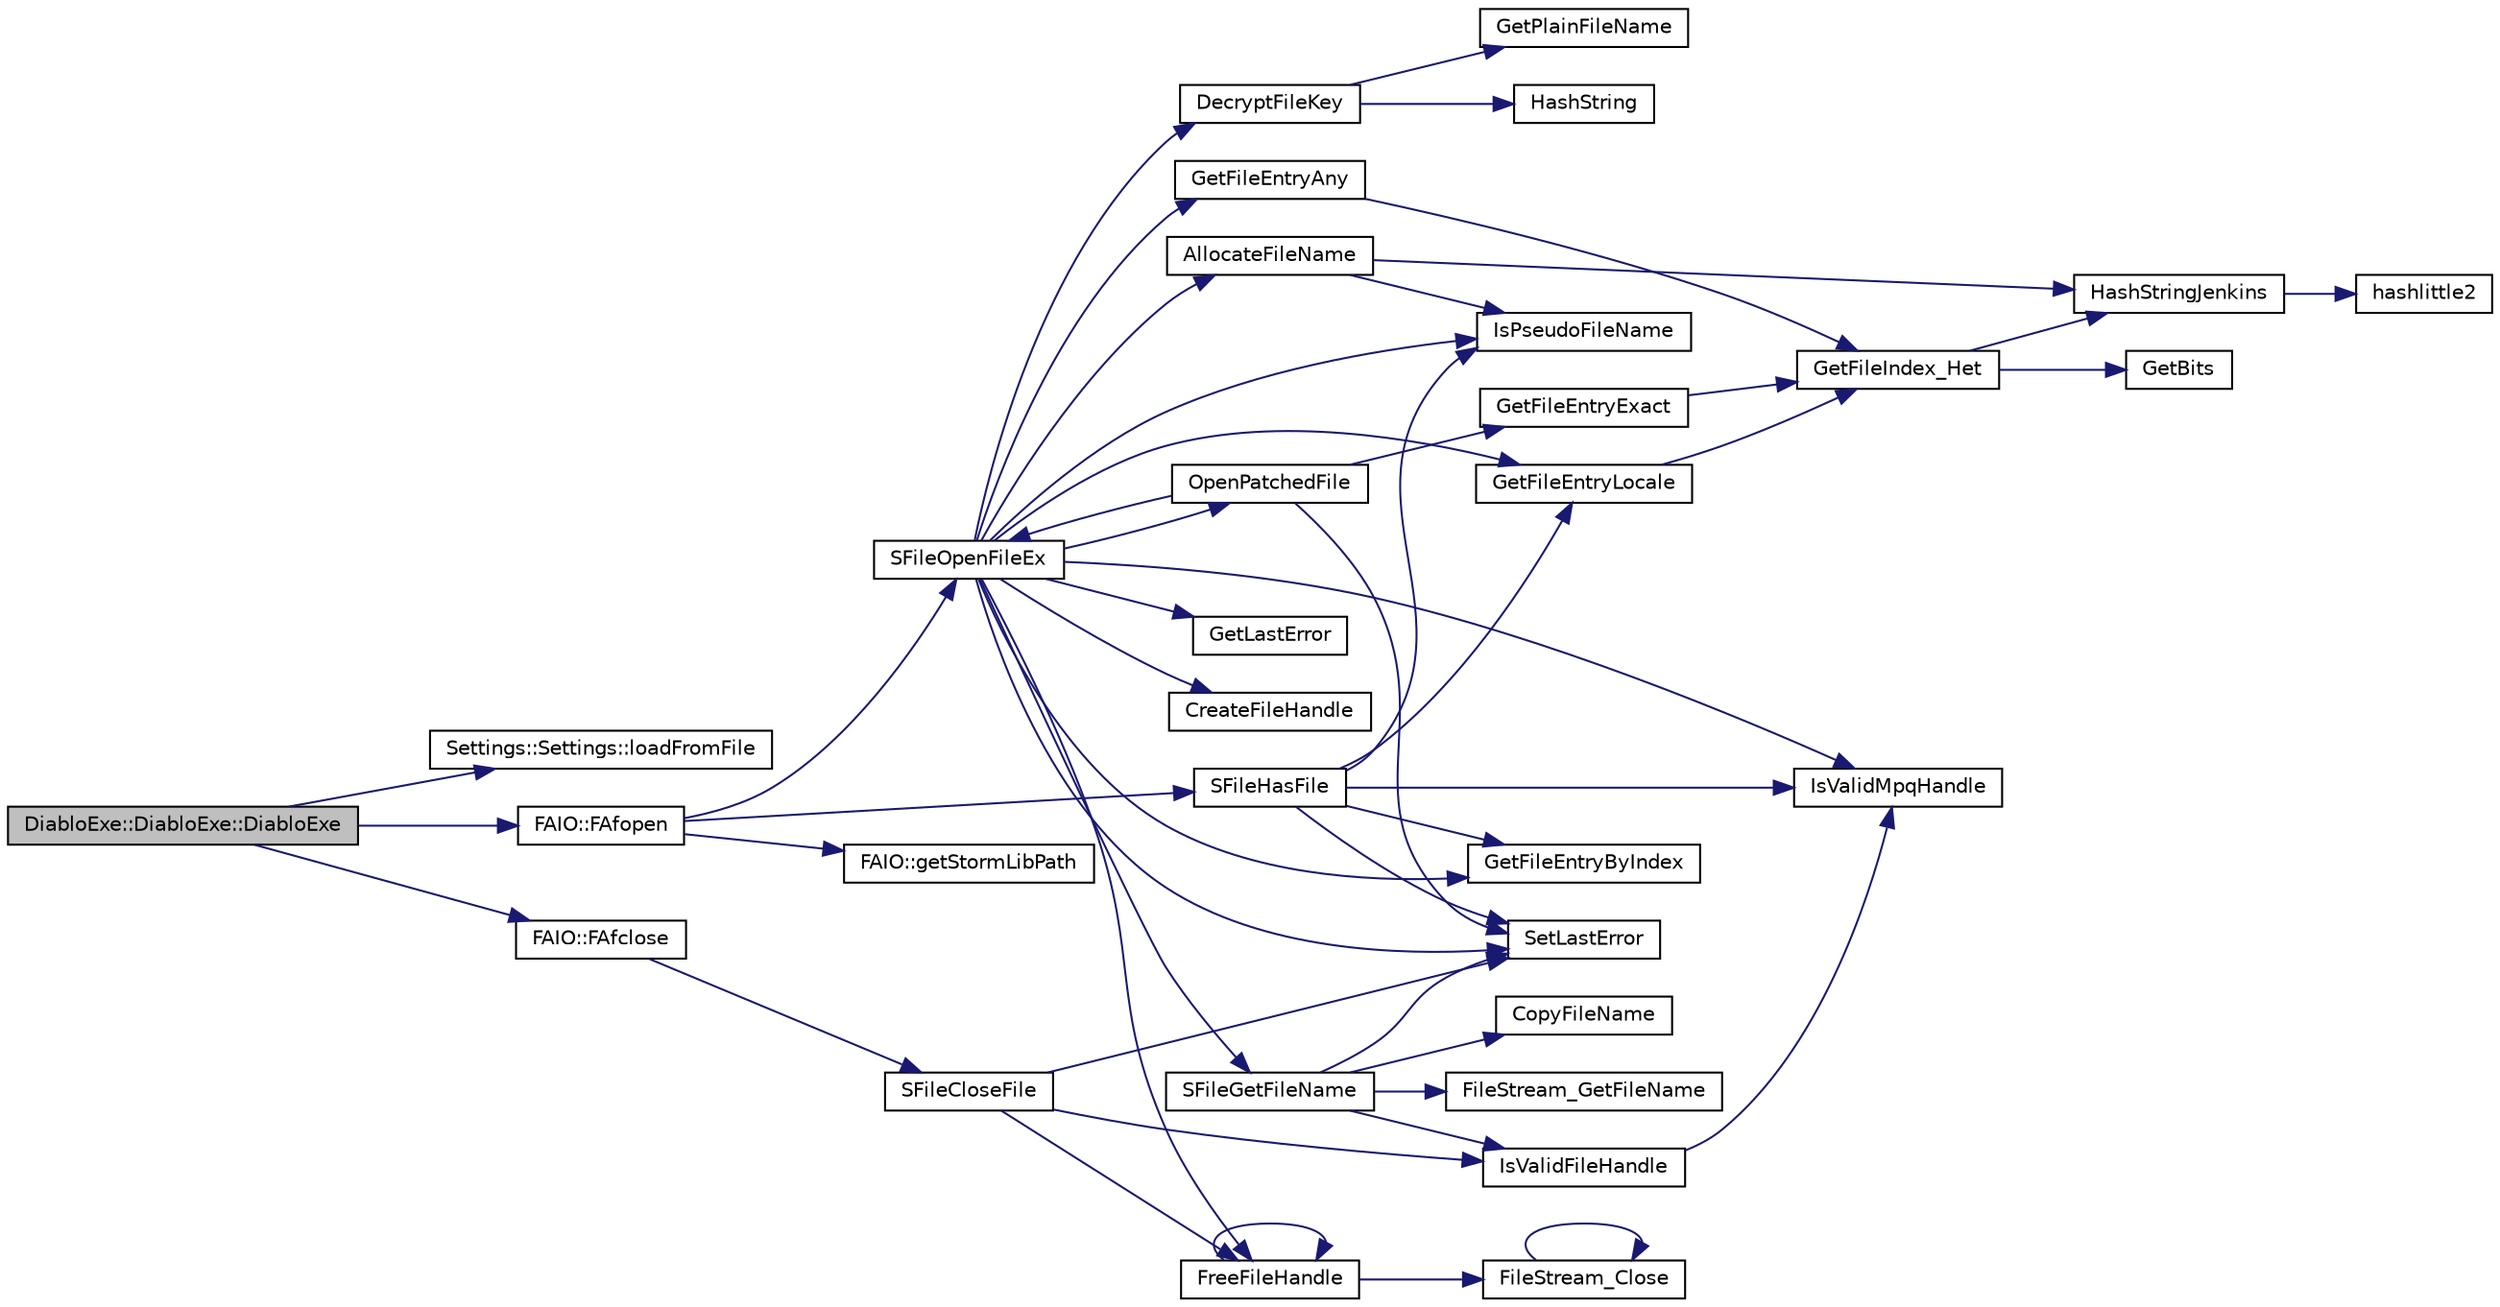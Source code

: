 digraph G
{
  edge [fontname="Helvetica",fontsize="10",labelfontname="Helvetica",labelfontsize="10"];
  node [fontname="Helvetica",fontsize="10",shape=record];
  rankdir="LR";
  Node1 [label="DiabloExe::DiabloExe::DiabloExe",height=0.2,width=0.4,color="black", fillcolor="grey75", style="filled" fontcolor="black"];
  Node1 -> Node2 [color="midnightblue",fontsize="10",style="solid",fontname="Helvetica"];
  Node2 [label="Settings::Settings::loadFromFile",height=0.2,width=0.4,color="black", fillcolor="white", style="filled",URL="$class_settings_1_1_settings.html#aa1bd46b374b1279a3f4d66b2e01ab03c"];
  Node1 -> Node3 [color="midnightblue",fontsize="10",style="solid",fontname="Helvetica"];
  Node3 [label="FAIO::FAfopen",height=0.2,width=0.4,color="black", fillcolor="white", style="filled",URL="$namespace_f_a_i_o.html#a19fa8e6274a04bdeb5c54d1552e6248e"];
  Node3 -> Node4 [color="midnightblue",fontsize="10",style="solid",fontname="Helvetica"];
  Node4 [label="FAIO::getStormLibPath",height=0.2,width=0.4,color="black", fillcolor="white", style="filled",URL="$namespace_f_a_i_o.html#a96e8681bec0c217e0af771edd596d551"];
  Node3 -> Node5 [color="midnightblue",fontsize="10",style="solid",fontname="Helvetica"];
  Node5 [label="SFileHasFile",height=0.2,width=0.4,color="black", fillcolor="white", style="filled",URL="$_s_file_open_file_ex_8cpp.html#a7fb756b76326ffec7dbe07e4167490c0"];
  Node5 -> Node6 [color="midnightblue",fontsize="10",style="solid",fontname="Helvetica"];
  Node6 [label="IsValidMpqHandle",height=0.2,width=0.4,color="black", fillcolor="white", style="filled",URL="$_s_base_common_8cpp.html#a67882fdf8d424efbb6b2e1f748583a66"];
  Node5 -> Node7 [color="midnightblue",fontsize="10",style="solid",fontname="Helvetica"];
  Node7 [label="IsPseudoFileName",height=0.2,width=0.4,color="black", fillcolor="white", style="filled",URL="$_s_base_common_8cpp.html#ad01c4c290fa6caebc77053dbc12c1070"];
  Node5 -> Node8 [color="midnightblue",fontsize="10",style="solid",fontname="Helvetica"];
  Node8 [label="GetFileEntryLocale",height=0.2,width=0.4,color="black", fillcolor="white", style="filled",URL="$_s_base_file_table_8cpp.html#a7347ab3dd849dcc0350e1ca8d83af6b3"];
  Node8 -> Node9 [color="midnightblue",fontsize="10",style="solid",fontname="Helvetica"];
  Node9 [label="GetFileIndex_Het",height=0.2,width=0.4,color="black", fillcolor="white", style="filled",URL="$_s_base_file_table_8cpp.html#acf04d5326a7dd5e0c5d82598f8e76a50"];
  Node9 -> Node10 [color="midnightblue",fontsize="10",style="solid",fontname="Helvetica"];
  Node10 [label="HashStringJenkins",height=0.2,width=0.4,color="black", fillcolor="white", style="filled",URL="$_s_base_common_8cpp.html#a7c410e53e1793314064827d095ba86ce"];
  Node10 -> Node11 [color="midnightblue",fontsize="10",style="solid",fontname="Helvetica"];
  Node11 [label="hashlittle2",height=0.2,width=0.4,color="black", fillcolor="white", style="filled",URL="$lookup_8h.html#a28bbffa78951ac929184f31d92a05388"];
  Node9 -> Node12 [color="midnightblue",fontsize="10",style="solid",fontname="Helvetica"];
  Node12 [label="GetBits",height=0.2,width=0.4,color="black", fillcolor="white", style="filled",URL="$_s_base_file_table_8cpp.html#a8b7cf3b06d4cc7779a95a0ef92172269"];
  Node5 -> Node13 [color="midnightblue",fontsize="10",style="solid",fontname="Helvetica"];
  Node13 [label="GetFileEntryByIndex",height=0.2,width=0.4,color="black", fillcolor="white", style="filled",URL="$_s_base_file_table_8cpp.html#abf78f423c25cfc7a8065eca9dc4480af"];
  Node5 -> Node14 [color="midnightblue",fontsize="10",style="solid",fontname="Helvetica"];
  Node14 [label="SetLastError",height=0.2,width=0.4,color="black", fillcolor="white", style="filled",URL="$_file_stream_8cpp.html#ae12246cf2f9f9aa8e3a6367bd9fa2aed"];
  Node3 -> Node15 [color="midnightblue",fontsize="10",style="solid",fontname="Helvetica"];
  Node15 [label="SFileOpenFileEx",height=0.2,width=0.4,color="black", fillcolor="white", style="filled",URL="$_s_file_open_file_ex_8cpp.html#af9090bd528ef09a1c58bdb3931be5ec3"];
  Node15 -> Node6 [color="midnightblue",fontsize="10",style="solid",fontname="Helvetica"];
  Node15 -> Node7 [color="midnightblue",fontsize="10",style="solid",fontname="Helvetica"];
  Node15 -> Node13 [color="midnightblue",fontsize="10",style="solid",fontname="Helvetica"];
  Node15 -> Node8 [color="midnightblue",fontsize="10",style="solid",fontname="Helvetica"];
  Node15 -> Node16 [color="midnightblue",fontsize="10",style="solid",fontname="Helvetica"];
  Node16 [label="OpenPatchedFile",height=0.2,width=0.4,color="black", fillcolor="white", style="filled",URL="$_s_file_open_file_ex_8cpp.html#afa582c7f26b956201e18cd3677caefb8"];
  Node16 -> Node17 [color="midnightblue",fontsize="10",style="solid",fontname="Helvetica"];
  Node17 [label="GetFileEntryExact",height=0.2,width=0.4,color="black", fillcolor="white", style="filled",URL="$_s_base_file_table_8cpp.html#a90069131da300c2a6d9ff0b7a1b41806"];
  Node17 -> Node9 [color="midnightblue",fontsize="10",style="solid",fontname="Helvetica"];
  Node16 -> Node14 [color="midnightblue",fontsize="10",style="solid",fontname="Helvetica"];
  Node16 -> Node15 [color="midnightblue",fontsize="10",style="solid",fontname="Helvetica"];
  Node15 -> Node18 [color="midnightblue",fontsize="10",style="solid",fontname="Helvetica"];
  Node18 [label="GetFileEntryAny",height=0.2,width=0.4,color="black", fillcolor="white", style="filled",URL="$_s_base_file_table_8cpp.html#af5707ce5a7b11e9d533b24cda45ce7b1"];
  Node18 -> Node9 [color="midnightblue",fontsize="10",style="solid",fontname="Helvetica"];
  Node15 -> Node14 [color="midnightblue",fontsize="10",style="solid",fontname="Helvetica"];
  Node15 -> Node19 [color="midnightblue",fontsize="10",style="solid",fontname="Helvetica"];
  Node19 [label="CreateFileHandle",height=0.2,width=0.4,color="black", fillcolor="white", style="filled",URL="$_s_base_common_8cpp.html#af3e146ce1fda8ffaf72d6391956f29a3"];
  Node15 -> Node20 [color="midnightblue",fontsize="10",style="solid",fontname="Helvetica"];
  Node20 [label="AllocateFileName",height=0.2,width=0.4,color="black", fillcolor="white", style="filled",URL="$_s_base_file_table_8cpp.html#a551f6e01e95accafb0042ae9b8d81e61"];
  Node20 -> Node7 [color="midnightblue",fontsize="10",style="solid",fontname="Helvetica"];
  Node20 -> Node10 [color="midnightblue",fontsize="10",style="solid",fontname="Helvetica"];
  Node15 -> Node21 [color="midnightblue",fontsize="10",style="solid",fontname="Helvetica"];
  Node21 [label="DecryptFileKey",height=0.2,width=0.4,color="black", fillcolor="white", style="filled",URL="$_s_base_common_8cpp.html#af48f792817421c6ae782d3ea4f6e8772"];
  Node21 -> Node22 [color="midnightblue",fontsize="10",style="solid",fontname="Helvetica"];
  Node22 [label="GetPlainFileName",height=0.2,width=0.4,color="black", fillcolor="white", style="filled",URL="$_file_stream_8cpp.html#a4182f61165951a9334874d488e089844"];
  Node21 -> Node23 [color="midnightblue",fontsize="10",style="solid",fontname="Helvetica"];
  Node23 [label="HashString",height=0.2,width=0.4,color="black", fillcolor="white", style="filled",URL="$_s_base_common_8cpp.html#a253e7854c54b950673d285bc8ceba83a"];
  Node15 -> Node24 [color="midnightblue",fontsize="10",style="solid",fontname="Helvetica"];
  Node24 [label="SFileGetFileName",height=0.2,width=0.4,color="black", fillcolor="white", style="filled",URL="$_s_file_get_file_info_8cpp.html#a3909beee4f92f439ad52faef54a6a296"];
  Node24 -> Node25 [color="midnightblue",fontsize="10",style="solid",fontname="Helvetica"];
  Node25 [label="IsValidFileHandle",height=0.2,width=0.4,color="black", fillcolor="white", style="filled",URL="$_s_base_common_8cpp.html#a3216d5c62d758be099dfa3324cf34dd3"];
  Node25 -> Node6 [color="midnightblue",fontsize="10",style="solid",fontname="Helvetica"];
  Node24 -> Node26 [color="midnightblue",fontsize="10",style="solid",fontname="Helvetica"];
  Node26 [label="FileStream_GetFileName",height=0.2,width=0.4,color="black", fillcolor="white", style="filled",URL="$_file_stream_8cpp.html#a900badc0a3d7dff123d1c8a0b45c3c70"];
  Node24 -> Node27 [color="midnightblue",fontsize="10",style="solid",fontname="Helvetica"];
  Node27 [label="CopyFileName",height=0.2,width=0.4,color="black", fillcolor="white", style="filled",URL="$_file_stream_8cpp.html#ac501502e4d0f6f5904f24190566c3beb"];
  Node24 -> Node14 [color="midnightblue",fontsize="10",style="solid",fontname="Helvetica"];
  Node15 -> Node28 [color="midnightblue",fontsize="10",style="solid",fontname="Helvetica"];
  Node28 [label="GetLastError",height=0.2,width=0.4,color="black", fillcolor="white", style="filled",URL="$_file_stream_8cpp.html#a10b9a284527af83a44533867b0aff0fc"];
  Node15 -> Node29 [color="midnightblue",fontsize="10",style="solid",fontname="Helvetica"];
  Node29 [label="FreeFileHandle",height=0.2,width=0.4,color="black", fillcolor="white", style="filled",URL="$_s_base_common_8cpp.html#a18f4fd98a66477ad38b6b12f27cf2ad0"];
  Node29 -> Node29 [color="midnightblue",fontsize="10",style="solid",fontname="Helvetica"];
  Node29 -> Node30 [color="midnightblue",fontsize="10",style="solid",fontname="Helvetica"];
  Node30 [label="FileStream_Close",height=0.2,width=0.4,color="black", fillcolor="white", style="filled",URL="$_file_stream_8cpp.html#ae8b75c4797726e9c5ee0b4b03bf31442"];
  Node30 -> Node30 [color="midnightblue",fontsize="10",style="solid",fontname="Helvetica"];
  Node1 -> Node31 [color="midnightblue",fontsize="10",style="solid",fontname="Helvetica"];
  Node31 [label="FAIO::FAfclose",height=0.2,width=0.4,color="black", fillcolor="white", style="filled",URL="$namespace_f_a_i_o.html#aa25595114f47db59a9c880caf2c83022"];
  Node31 -> Node32 [color="midnightblue",fontsize="10",style="solid",fontname="Helvetica"];
  Node32 [label="SFileCloseFile",height=0.2,width=0.4,color="black", fillcolor="white", style="filled",URL="$_s_file_open_file_ex_8cpp.html#a49a09a38e6dc3b1afd95163a1c9052c6"];
  Node32 -> Node25 [color="midnightblue",fontsize="10",style="solid",fontname="Helvetica"];
  Node32 -> Node14 [color="midnightblue",fontsize="10",style="solid",fontname="Helvetica"];
  Node32 -> Node29 [color="midnightblue",fontsize="10",style="solid",fontname="Helvetica"];
}
